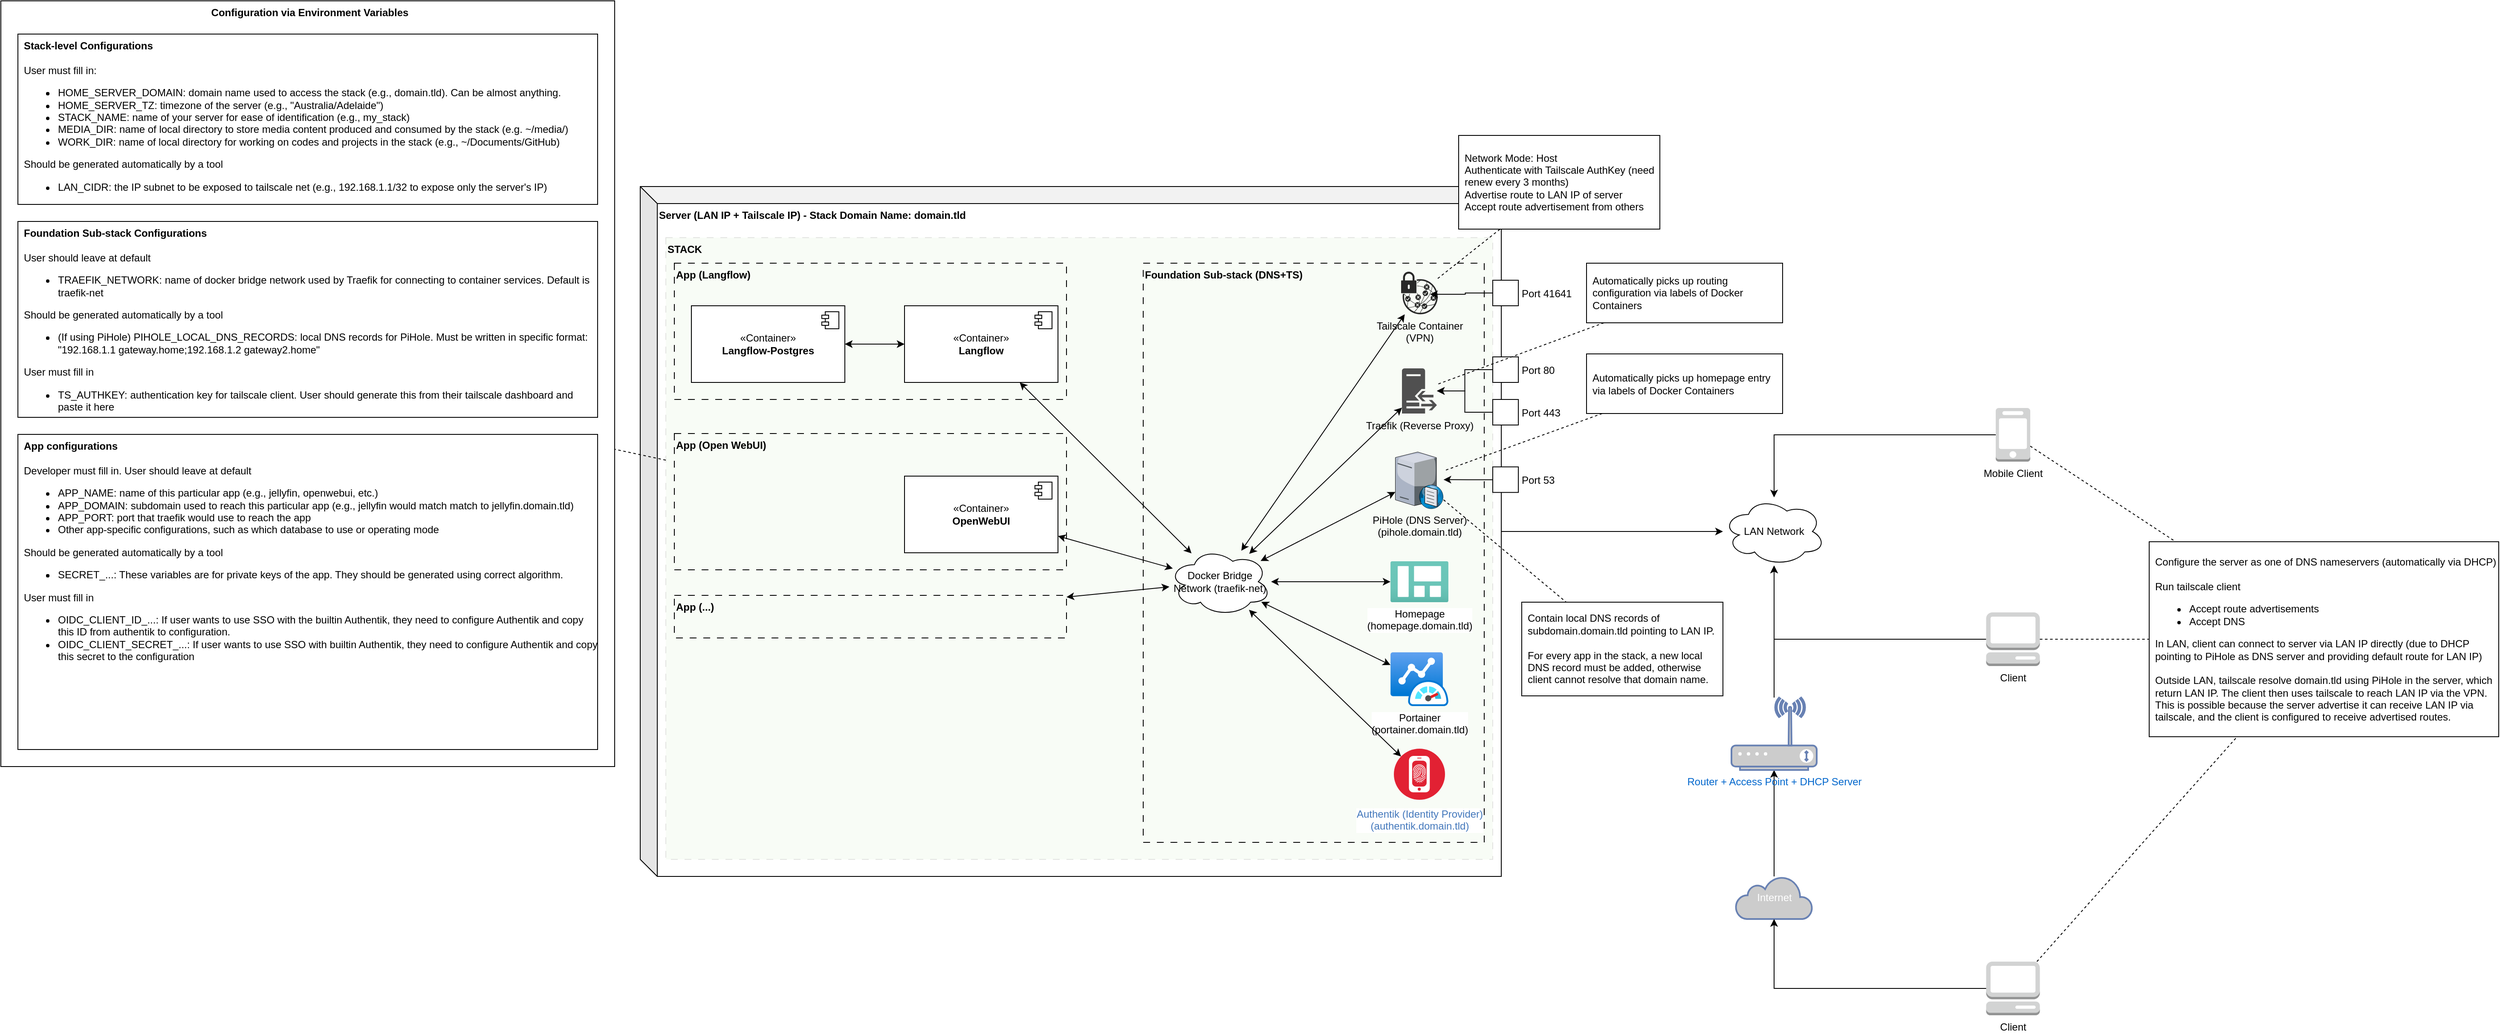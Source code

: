 <mxfile version="26.0.16">
  <diagram name="Page-1" id="C0D9yHqIFW8QUnZjU4gx">
    <mxGraphModel dx="3239" dy="2211" grid="1" gridSize="10" guides="1" tooltips="1" connect="1" arrows="1" fold="1" page="1" pageScale="1" pageWidth="827" pageHeight="1169" math="0" shadow="0">
      <root>
        <mxCell id="0" />
        <mxCell id="1" parent="0" />
        <mxCell id="xPfW20icJ5CtsJgAPqhM-4" value="&lt;b&gt;Server (LAN IP + Tailscale IP) - Stack Domain Name: domain.tld&lt;/b&gt;" style="shape=cube;whiteSpace=wrap;html=1;boundedLbl=1;backgroundOutline=1;darkOpacity=0.05;darkOpacity2=0.1;verticalAlign=top;labelPosition=center;verticalLabelPosition=middle;align=left;" vertex="1" parent="1">
          <mxGeometry x="-770" y="-400" width="1010" height="810" as="geometry" />
        </mxCell>
        <mxCell id="xPfW20icJ5CtsJgAPqhM-59" value="&lt;b&gt;STACK&lt;/b&gt;" style="rounded=0;whiteSpace=wrap;html=1;fillColor=#B9E0A5;dashed=1;dashPattern=8 8;align=left;verticalAlign=top;opacity=10;strokeWidth=1;" vertex="1" parent="1">
          <mxGeometry x="-740" y="-340" width="970" height="730" as="geometry" />
        </mxCell>
        <mxCell id="xPfW20icJ5CtsJgAPqhM-48" value="&lt;b&gt;App (Langflow)&lt;/b&gt;" style="rounded=0;whiteSpace=wrap;html=1;fillColor=none;dashed=1;dashPattern=8 8;align=left;verticalAlign=top;" vertex="1" parent="1">
          <mxGeometry x="-730" y="-310" width="460" height="160" as="geometry" />
        </mxCell>
        <mxCell id="xPfW20icJ5CtsJgAPqhM-37" value="&lt;b&gt;Foundation Sub-stack (DNS+TS)&lt;/b&gt;" style="rounded=0;whiteSpace=wrap;html=1;fillColor=none;dashed=1;dashPattern=8 8;align=left;verticalAlign=top;strokeWidth=1;" vertex="1" parent="1">
          <mxGeometry x="-180" y="-310" width="400" height="680" as="geometry" />
        </mxCell>
        <mxCell id="xPfW20icJ5CtsJgAPqhM-3" style="rounded=0;orthogonalLoop=1;jettySize=auto;html=1;" edge="1" parent="1" source="xPfW20icJ5CtsJgAPqhM-5" target="xPfW20icJ5CtsJgAPqhM-2">
          <mxGeometry relative="1" as="geometry">
            <mxPoint x="534" y="400" as="sourcePoint" />
          </mxGeometry>
        </mxCell>
        <mxCell id="xPfW20icJ5CtsJgAPqhM-7" style="edgeStyle=orthogonalEdgeStyle;rounded=0;orthogonalLoop=1;jettySize=auto;html=1;" edge="1" parent="1" source="xPfW20icJ5CtsJgAPqhM-2" target="xPfW20icJ5CtsJgAPqhM-6">
          <mxGeometry relative="1" as="geometry" />
        </mxCell>
        <mxCell id="xPfW20icJ5CtsJgAPqhM-2" value="Router + Access Point + DHCP Server" style="fontColor=#0066CC;verticalAlign=top;verticalLabelPosition=bottom;labelPosition=center;align=center;html=1;outlineConnect=0;fillColor=#CCCCCC;strokeColor=#6881B3;gradientColor=none;gradientDirection=north;strokeWidth=2;shape=mxgraph.networks.wireless_modem;" vertex="1" parent="1">
          <mxGeometry x="510" y="200" width="100" height="85" as="geometry" />
        </mxCell>
        <mxCell id="xPfW20icJ5CtsJgAPqhM-8" style="edgeStyle=orthogonalEdgeStyle;rounded=0;orthogonalLoop=1;jettySize=auto;html=1;" edge="1" parent="1" source="xPfW20icJ5CtsJgAPqhM-4" target="xPfW20icJ5CtsJgAPqhM-6">
          <mxGeometry relative="1" as="geometry" />
        </mxCell>
        <mxCell id="xPfW20icJ5CtsJgAPqhM-5" value="Internet" style="html=1;outlineConnect=0;fillColor=#CCCCCC;strokeColor=#6881B3;gradientColor=none;gradientDirection=north;strokeWidth=2;shape=mxgraph.networks.cloud;fontColor=#ffffff;" vertex="1" parent="1">
          <mxGeometry x="515" y="410" width="90" height="50" as="geometry" />
        </mxCell>
        <mxCell id="xPfW20icJ5CtsJgAPqhM-6" value="LAN Network" style="ellipse;shape=cloud;whiteSpace=wrap;html=1;" vertex="1" parent="1">
          <mxGeometry x="500" y="-35" width="120" height="80" as="geometry" />
        </mxCell>
        <mxCell id="xPfW20icJ5CtsJgAPqhM-12" style="edgeStyle=orthogonalEdgeStyle;rounded=0;orthogonalLoop=1;jettySize=auto;html=1;" edge="1" parent="1" source="xPfW20icJ5CtsJgAPqhM-9" target="xPfW20icJ5CtsJgAPqhM-6">
          <mxGeometry relative="1" as="geometry" />
        </mxCell>
        <mxCell id="xPfW20icJ5CtsJgAPqhM-9" value="Client" style="outlineConnect=0;dashed=0;verticalLabelPosition=bottom;verticalAlign=top;align=center;html=1;shape=mxgraph.aws3.management_console;fillColor=#D2D3D3;gradientColor=none;" vertex="1" parent="1">
          <mxGeometry x="808.75" y="100" width="63" height="63" as="geometry" />
        </mxCell>
        <mxCell id="xPfW20icJ5CtsJgAPqhM-11" style="edgeStyle=orthogonalEdgeStyle;rounded=0;orthogonalLoop=1;jettySize=auto;html=1;" edge="1" parent="1" source="xPfW20icJ5CtsJgAPqhM-10" target="xPfW20icJ5CtsJgAPqhM-6">
          <mxGeometry relative="1" as="geometry" />
        </mxCell>
        <mxCell id="xPfW20icJ5CtsJgAPqhM-10" value="Mobile Client" style="outlineConnect=0;dashed=0;verticalLabelPosition=bottom;verticalAlign=top;align=center;html=1;shape=mxgraph.aws3.mobile_client;fillColor=#D2D3D3;gradientColor=none;" vertex="1" parent="1">
          <mxGeometry x="820" y="-140" width="40.5" height="63" as="geometry" />
        </mxCell>
        <mxCell id="xPfW20icJ5CtsJgAPqhM-13" value="Docker Bridge Network (traefik-net)" style="ellipse;shape=cloud;whiteSpace=wrap;html=1;" vertex="1" parent="1">
          <mxGeometry x="-150" y="24" width="120" height="80" as="geometry" />
        </mxCell>
        <mxCell id="xPfW20icJ5CtsJgAPqhM-14" value="Traefik (Reverse Proxy)" style="sketch=0;pointerEvents=1;shadow=0;dashed=0;html=1;strokeColor=none;fillColor=#505050;labelPosition=center;verticalLabelPosition=bottom;verticalAlign=top;outlineConnect=0;align=center;shape=mxgraph.office.servers.reverse_proxy;" vertex="1" parent="1">
          <mxGeometry x="123.5" y="-186.5" width="41" height="53" as="geometry" />
        </mxCell>
        <mxCell id="xPfW20icJ5CtsJgAPqhM-15" value="PiHole &lt;span style=&quot;background-color: transparent; color: light-dark(rgb(0, 0, 0), rgb(255, 255, 255));&quot;&gt;(DNS Server)&lt;/span&gt;&lt;div&gt;&lt;span style=&quot;background-color: transparent; color: light-dark(rgb(0, 0, 0), rgb(255, 255, 255));&quot;&gt;(pihole.domain.tld)&lt;/span&gt;&lt;/div&gt;" style="verticalLabelPosition=bottom;sketch=0;aspect=fixed;html=1;verticalAlign=top;strokeColor=none;align=center;outlineConnect=0;shape=mxgraph.citrix.dns_server;" vertex="1" parent="1">
          <mxGeometry x="115.75" y="-90" width="56.5" height="68.32" as="geometry" />
        </mxCell>
        <mxCell id="xPfW20icJ5CtsJgAPqhM-24" style="edgeStyle=orthogonalEdgeStyle;rounded=0;orthogonalLoop=1;jettySize=auto;html=1;" edge="1" parent="1" source="xPfW20icJ5CtsJgAPqhM-16" target="xPfW20icJ5CtsJgAPqhM-14">
          <mxGeometry relative="1" as="geometry" />
        </mxCell>
        <mxCell id="xPfW20icJ5CtsJgAPqhM-16" value="Port 80" style="fontStyle=0;labelPosition=right;verticalLabelPosition=middle;align=left;verticalAlign=middle;spacingLeft=2;" vertex="1" parent="1">
          <mxGeometry x="230" y="-200" width="30" height="30" as="geometry" />
        </mxCell>
        <mxCell id="xPfW20icJ5CtsJgAPqhM-23" style="edgeStyle=orthogonalEdgeStyle;rounded=0;orthogonalLoop=1;jettySize=auto;html=1;" edge="1" parent="1" source="xPfW20icJ5CtsJgAPqhM-17" target="xPfW20icJ5CtsJgAPqhM-14">
          <mxGeometry relative="1" as="geometry" />
        </mxCell>
        <mxCell id="xPfW20icJ5CtsJgAPqhM-17" value="Port 443" style="fontStyle=0;labelPosition=right;verticalLabelPosition=middle;align=left;verticalAlign=middle;spacingLeft=2;" vertex="1" parent="1">
          <mxGeometry x="230" y="-150" width="30" height="30" as="geometry" />
        </mxCell>
        <mxCell id="xPfW20icJ5CtsJgAPqhM-25" style="edgeStyle=orthogonalEdgeStyle;rounded=0;orthogonalLoop=1;jettySize=auto;html=1;" edge="1" parent="1" source="xPfW20icJ5CtsJgAPqhM-18" target="xPfW20icJ5CtsJgAPqhM-15">
          <mxGeometry relative="1" as="geometry" />
        </mxCell>
        <mxCell id="xPfW20icJ5CtsJgAPqhM-18" value="Port 53" style="fontStyle=0;labelPosition=right;verticalLabelPosition=middle;align=left;verticalAlign=middle;spacingLeft=2;" vertex="1" parent="1">
          <mxGeometry x="230" y="-70.84" width="30" height="30" as="geometry" />
        </mxCell>
        <mxCell id="xPfW20icJ5CtsJgAPqhM-20" value="Port 41641" style="fontStyle=0;labelPosition=right;verticalLabelPosition=middle;align=left;verticalAlign=middle;spacingLeft=2;" vertex="1" parent="1">
          <mxGeometry x="230" y="-290" width="30" height="30" as="geometry" />
        </mxCell>
        <mxCell id="xPfW20icJ5CtsJgAPqhM-22" value="Tailscale Container&lt;div&gt;(VPN)&lt;/div&gt;" style="verticalLabelPosition=bottom;sketch=0;html=1;fillColor=#282828;strokeColor=none;verticalAlign=top;pointerEvents=1;align=center;shape=mxgraph.cisco_safe.security_icons.vpn;" vertex="1" parent="1">
          <mxGeometry x="122.5" y="-300" width="43" height="50" as="geometry" />
        </mxCell>
        <mxCell id="xPfW20icJ5CtsJgAPqhM-26" style="edgeStyle=orthogonalEdgeStyle;rounded=0;orthogonalLoop=1;jettySize=auto;html=1;entryX=0.791;entryY=0.53;entryDx=0;entryDy=0;entryPerimeter=0;" edge="1" parent="1" source="xPfW20icJ5CtsJgAPqhM-20" target="xPfW20icJ5CtsJgAPqhM-22">
          <mxGeometry relative="1" as="geometry" />
        </mxCell>
        <mxCell id="xPfW20icJ5CtsJgAPqhM-27" value="Homepage&lt;div&gt;(homepage.domain.tld)&lt;/div&gt;" style="image;aspect=fixed;html=1;points=[];align=center;fontSize=12;image=img/lib/azure2/general/Dashboard.svg;" vertex="1" parent="1">
          <mxGeometry x="110" y="40" width="68" height="48" as="geometry" />
        </mxCell>
        <mxCell id="xPfW20icJ5CtsJgAPqhM-28" value="Portainer&lt;br&gt;(portainer.domain.tld)" style="image;aspect=fixed;html=1;points=[];align=center;fontSize=12;image=img/lib/azure2/other/Azure_Monitor_Dashboard.svg;" vertex="1" parent="1">
          <mxGeometry x="110" y="146.8" width="68" height="63.2" as="geometry" />
        </mxCell>
        <mxCell id="xPfW20icJ5CtsJgAPqhM-29" value="Authentik (Identity Provider)&lt;br&gt;(authentik.domain.tld)" style="image;aspect=fixed;perimeter=ellipsePerimeter;html=1;align=center;shadow=0;dashed=0;fontColor=#4277BB;labelBackgroundColor=default;fontSize=12;spacingTop=3;image=img/lib/ibm/security/identity_provider.svg;" vertex="1" parent="1">
          <mxGeometry x="114" y="260" width="60" height="60" as="geometry" />
        </mxCell>
        <mxCell id="xPfW20icJ5CtsJgAPqhM-31" value="" style="endArrow=classic;startArrow=classic;html=1;rounded=0;" edge="1" parent="1" source="xPfW20icJ5CtsJgAPqhM-13" target="xPfW20icJ5CtsJgAPqhM-22">
          <mxGeometry width="50" height="50" relative="1" as="geometry">
            <mxPoint x="90" y="80" as="sourcePoint" />
            <mxPoint x="140" y="30" as="targetPoint" />
          </mxGeometry>
        </mxCell>
        <mxCell id="xPfW20icJ5CtsJgAPqhM-32" value="" style="endArrow=classic;startArrow=classic;html=1;rounded=0;" edge="1" parent="1" source="xPfW20icJ5CtsJgAPqhM-13" target="xPfW20icJ5CtsJgAPqhM-14">
          <mxGeometry width="50" height="50" relative="1" as="geometry">
            <mxPoint x="-45" y="-78" as="sourcePoint" />
            <mxPoint x="133" y="-245" as="targetPoint" />
          </mxGeometry>
        </mxCell>
        <mxCell id="xPfW20icJ5CtsJgAPqhM-33" value="" style="endArrow=classic;startArrow=classic;html=1;rounded=0;" edge="1" parent="1" source="xPfW20icJ5CtsJgAPqhM-13" target="xPfW20icJ5CtsJgAPqhM-15">
          <mxGeometry width="50" height="50" relative="1" as="geometry">
            <mxPoint x="-30" y="-68" as="sourcePoint" />
            <mxPoint x="134" y="-141" as="targetPoint" />
          </mxGeometry>
        </mxCell>
        <mxCell id="xPfW20icJ5CtsJgAPqhM-34" value="" style="endArrow=classic;startArrow=classic;html=1;rounded=0;" edge="1" parent="1" source="xPfW20icJ5CtsJgAPqhM-13" target="xPfW20icJ5CtsJgAPqhM-27">
          <mxGeometry width="50" height="50" relative="1" as="geometry">
            <mxPoint x="-20" y="-46" as="sourcePoint" />
            <mxPoint x="126" y="-46" as="targetPoint" />
          </mxGeometry>
        </mxCell>
        <mxCell id="xPfW20icJ5CtsJgAPqhM-35" value="" style="endArrow=classic;startArrow=classic;html=1;rounded=0;" edge="1" parent="1" source="xPfW20icJ5CtsJgAPqhM-13" target="xPfW20icJ5CtsJgAPqhM-28">
          <mxGeometry width="50" height="50" relative="1" as="geometry">
            <mxPoint x="-32" y="-22" as="sourcePoint" />
            <mxPoint x="120" y="57" as="targetPoint" />
          </mxGeometry>
        </mxCell>
        <mxCell id="xPfW20icJ5CtsJgAPqhM-36" value="" style="endArrow=classic;startArrow=classic;html=1;rounded=0;" edge="1" parent="1" source="xPfW20icJ5CtsJgAPqhM-13" target="xPfW20icJ5CtsJgAPqhM-29">
          <mxGeometry width="50" height="50" relative="1" as="geometry">
            <mxPoint x="-47" y="-13" as="sourcePoint" />
            <mxPoint x="122" y="157" as="targetPoint" />
          </mxGeometry>
        </mxCell>
        <mxCell id="xPfW20icJ5CtsJgAPqhM-43" value="«Container»&lt;br&gt;&lt;b&gt;Langflow&lt;/b&gt;" style="html=1;dropTarget=0;whiteSpace=wrap;" vertex="1" parent="1">
          <mxGeometry x="-460" y="-260" width="180" height="90" as="geometry" />
        </mxCell>
        <mxCell id="xPfW20icJ5CtsJgAPqhM-44" value="" style="shape=module;jettyWidth=8;jettyHeight=4;" vertex="1" parent="xPfW20icJ5CtsJgAPqhM-43">
          <mxGeometry x="1" width="20" height="20" relative="1" as="geometry">
            <mxPoint x="-27" y="7" as="offset" />
          </mxGeometry>
        </mxCell>
        <mxCell id="xPfW20icJ5CtsJgAPqhM-45" value="«Container»&lt;br&gt;&lt;b&gt;Langflow-Postgres&lt;/b&gt;" style="html=1;dropTarget=0;whiteSpace=wrap;" vertex="1" parent="1">
          <mxGeometry x="-710" y="-260" width="180" height="90" as="geometry" />
        </mxCell>
        <mxCell id="xPfW20icJ5CtsJgAPqhM-46" value="" style="shape=module;jettyWidth=8;jettyHeight=4;" vertex="1" parent="xPfW20icJ5CtsJgAPqhM-45">
          <mxGeometry x="1" width="20" height="20" relative="1" as="geometry">
            <mxPoint x="-27" y="7" as="offset" />
          </mxGeometry>
        </mxCell>
        <mxCell id="xPfW20icJ5CtsJgAPqhM-47" value="" style="endArrow=classic;startArrow=classic;html=1;rounded=0;" edge="1" parent="1" source="xPfW20icJ5CtsJgAPqhM-45" target="xPfW20icJ5CtsJgAPqhM-43">
          <mxGeometry width="50" height="50" relative="1" as="geometry">
            <mxPoint x="-205" y="-182" as="sourcePoint" />
            <mxPoint x="-13" y="-460" as="targetPoint" />
          </mxGeometry>
        </mxCell>
        <mxCell id="xPfW20icJ5CtsJgAPqhM-50" value="" style="endArrow=classic;startArrow=classic;html=1;rounded=0;" edge="1" parent="1" source="xPfW20icJ5CtsJgAPqhM-13" target="xPfW20icJ5CtsJgAPqhM-43">
          <mxGeometry width="50" height="50" relative="1" as="geometry">
            <mxPoint x="-55" y="38" as="sourcePoint" />
            <mxPoint x="137" y="-240" as="targetPoint" />
          </mxGeometry>
        </mxCell>
        <mxCell id="xPfW20icJ5CtsJgAPqhM-51" value="&lt;b&gt;App (Open WebUI)&lt;/b&gt;" style="rounded=0;whiteSpace=wrap;html=1;fillColor=none;dashed=1;dashPattern=8 8;align=left;verticalAlign=top;" vertex="1" parent="1">
          <mxGeometry x="-730" y="-110" width="460" height="160" as="geometry" />
        </mxCell>
        <mxCell id="xPfW20icJ5CtsJgAPqhM-52" value="«Container»&lt;br&gt;&lt;b&gt;OpenWebUI&lt;/b&gt;" style="html=1;dropTarget=0;whiteSpace=wrap;" vertex="1" parent="1">
          <mxGeometry x="-460" y="-60" width="180" height="90" as="geometry" />
        </mxCell>
        <mxCell id="xPfW20icJ5CtsJgAPqhM-53" value="" style="shape=module;jettyWidth=8;jettyHeight=4;" vertex="1" parent="xPfW20icJ5CtsJgAPqhM-52">
          <mxGeometry x="1" width="20" height="20" relative="1" as="geometry">
            <mxPoint x="-27" y="7" as="offset" />
          </mxGeometry>
        </mxCell>
        <mxCell id="xPfW20icJ5CtsJgAPqhM-56" value="" style="endArrow=classic;startArrow=classic;html=1;rounded=0;" edge="1" parent="1" source="xPfW20icJ5CtsJgAPqhM-13" target="xPfW20icJ5CtsJgAPqhM-52">
          <mxGeometry width="50" height="50" relative="1" as="geometry">
            <mxPoint x="-109" y="39" as="sourcePoint" />
            <mxPoint x="-273" y="-160" as="targetPoint" />
          </mxGeometry>
        </mxCell>
        <mxCell id="xPfW20icJ5CtsJgAPqhM-57" value="&lt;b&gt;App (...)&lt;/b&gt;" style="rounded=0;whiteSpace=wrap;html=1;fillColor=none;dashed=1;dashPattern=8 8;align=left;verticalAlign=top;" vertex="1" parent="1">
          <mxGeometry x="-730" y="80" width="460" height="50" as="geometry" />
        </mxCell>
        <mxCell id="xPfW20icJ5CtsJgAPqhM-58" value="" style="endArrow=classic;startArrow=classic;html=1;rounded=0;" edge="1" parent="1" source="xPfW20icJ5CtsJgAPqhM-13" target="xPfW20icJ5CtsJgAPqhM-57">
          <mxGeometry width="50" height="50" relative="1" as="geometry">
            <mxPoint x="-133" y="56" as="sourcePoint" />
            <mxPoint x="-220" y="26" as="targetPoint" />
          </mxGeometry>
        </mxCell>
        <mxCell id="xPfW20icJ5CtsJgAPqhM-61" value="Network Mode: Host&lt;div&gt;Authenticate with Tailscale AuthKey (need renew every 3 months)&lt;/div&gt;&lt;div&gt;Advertise route to LAN IP of server&lt;/div&gt;&lt;div&gt;Accept route advertisement from others&lt;/div&gt;" style="rounded=0;whiteSpace=wrap;html=1;align=left;spacingLeft=5;" vertex="1" parent="1">
          <mxGeometry x="190" y="-460" width="236" height="110" as="geometry" />
        </mxCell>
        <mxCell id="xPfW20icJ5CtsJgAPqhM-62" value="" style="endArrow=none;dashed=1;html=1;rounded=0;" edge="1" parent="1" source="xPfW20icJ5CtsJgAPqhM-22" target="xPfW20icJ5CtsJgAPqhM-61">
          <mxGeometry width="50" height="50" relative="1" as="geometry">
            <mxPoint x="-80" y="-110" as="sourcePoint" />
            <mxPoint x="-30" y="-160" as="targetPoint" />
          </mxGeometry>
        </mxCell>
        <mxCell id="xPfW20icJ5CtsJgAPqhM-63" value="Configure the server as one of DNS nameservers (automatically via DHCP)&lt;div&gt;&lt;br&gt;&lt;/div&gt;&lt;div&gt;Run tailscale client&lt;/div&gt;&lt;div&gt;&lt;ul&gt;&lt;li&gt;Accept route advertisements&lt;/li&gt;&lt;li&gt;Accept DNS&lt;/li&gt;&lt;/ul&gt;&lt;div&gt;In LAN, client can connect to server via LAN IP directly (due to DHCP pointing to PiHole as DNS server and providing default route for LAN IP)&lt;/div&gt;&lt;/div&gt;&lt;div&gt;&lt;br&gt;&lt;/div&gt;&lt;div&gt;Outside LAN, tailscale resolve domain.tld using PiHole in the server, which return LAN IP. The client then uses tailscale to reach LAN IP via the VPN. This is possible because the server advertise it can receive LAN IP via tailscale, and the client is configured to receive advertised routes.&lt;/div&gt;" style="rounded=0;whiteSpace=wrap;html=1;align=left;spacingLeft=5;" vertex="1" parent="1">
          <mxGeometry x="1000" y="17.04" width="410" height="228.92" as="geometry" />
        </mxCell>
        <mxCell id="xPfW20icJ5CtsJgAPqhM-64" value="" style="endArrow=none;dashed=1;html=1;rounded=0;" edge="1" parent="1" target="xPfW20icJ5CtsJgAPqhM-63" source="xPfW20icJ5CtsJgAPqhM-10">
          <mxGeometry width="50" height="50" relative="1" as="geometry">
            <mxPoint x="880" y="-133.5" as="sourcePoint" />
            <mxPoint x="684" y="-1.5" as="targetPoint" />
          </mxGeometry>
        </mxCell>
        <mxCell id="xPfW20icJ5CtsJgAPqhM-65" value="" style="endArrow=none;dashed=1;html=1;rounded=0;" edge="1" parent="1" source="xPfW20icJ5CtsJgAPqhM-9" target="xPfW20icJ5CtsJgAPqhM-63">
          <mxGeometry width="50" height="50" relative="1" as="geometry">
            <mxPoint x="871" y="-114" as="sourcePoint" />
            <mxPoint x="960" y="-181" as="targetPoint" />
          </mxGeometry>
        </mxCell>
        <mxCell id="xPfW20icJ5CtsJgAPqhM-66" value="Client" style="outlineConnect=0;dashed=0;verticalLabelPosition=bottom;verticalAlign=top;align=center;html=1;shape=mxgraph.aws3.management_console;fillColor=#D2D3D3;gradientColor=none;" vertex="1" parent="1">
          <mxGeometry x="808.75" y="510" width="63" height="63" as="geometry" />
        </mxCell>
        <mxCell id="xPfW20icJ5CtsJgAPqhM-67" style="edgeStyle=orthogonalEdgeStyle;rounded=0;orthogonalLoop=1;jettySize=auto;html=1;" edge="1" parent="1" source="xPfW20icJ5CtsJgAPqhM-66" target="xPfW20icJ5CtsJgAPqhM-5">
          <mxGeometry relative="1" as="geometry">
            <mxPoint x="819" y="141" as="sourcePoint" />
            <mxPoint x="570" y="55" as="targetPoint" />
          </mxGeometry>
        </mxCell>
        <mxCell id="xPfW20icJ5CtsJgAPqhM-69" value="" style="endArrow=none;dashed=1;html=1;rounded=0;" edge="1" parent="1" source="xPfW20icJ5CtsJgAPqhM-66" target="xPfW20icJ5CtsJgAPqhM-63">
          <mxGeometry width="50" height="50" relative="1" as="geometry">
            <mxPoint x="882" y="131" as="sourcePoint" />
            <mxPoint x="950" y="107" as="targetPoint" />
          </mxGeometry>
        </mxCell>
        <mxCell id="xPfW20icJ5CtsJgAPqhM-70" value="Contain local DNS records of subdomain.domain.tld pointing to LAN IP.&amp;nbsp;&lt;div&gt;&lt;br&gt;&lt;/div&gt;&lt;div&gt;For every app in the stack, a new local DNS record must be added, otherwise client cannot resolve that domain name.&lt;/div&gt;" style="rounded=0;whiteSpace=wrap;html=1;align=left;spacingLeft=5;" vertex="1" parent="1">
          <mxGeometry x="264" y="88" width="236" height="110" as="geometry" />
        </mxCell>
        <mxCell id="xPfW20icJ5CtsJgAPqhM-71" value="" style="endArrow=none;dashed=1;html=1;rounded=0;" edge="1" parent="1" source="xPfW20icJ5CtsJgAPqhM-15" target="xPfW20icJ5CtsJgAPqhM-70">
          <mxGeometry width="50" height="50" relative="1" as="geometry">
            <mxPoint x="176" y="-282" as="sourcePoint" />
            <mxPoint x="249" y="-340" as="targetPoint" />
          </mxGeometry>
        </mxCell>
        <mxCell id="xPfW20icJ5CtsJgAPqhM-72" value="&lt;b&gt;Configuration via Environment Variables&lt;/b&gt;" style="rounded=0;whiteSpace=wrap;html=1;align=center;spacingLeft=5;verticalAlign=top;" vertex="1" parent="1">
          <mxGeometry x="-1520" y="-618" width="720" height="899" as="geometry" />
        </mxCell>
        <mxCell id="xPfW20icJ5CtsJgAPqhM-73" value="Automatically picks up routing configuration via labels of Docker Containers" style="rounded=0;whiteSpace=wrap;html=1;align=left;spacingLeft=5;" vertex="1" parent="1">
          <mxGeometry x="340" y="-310" width="230" height="70" as="geometry" />
        </mxCell>
        <mxCell id="xPfW20icJ5CtsJgAPqhM-74" value="" style="endArrow=none;dashed=1;html=1;rounded=0;" edge="1" parent="1" source="xPfW20icJ5CtsJgAPqhM-73" target="xPfW20icJ5CtsJgAPqhM-14">
          <mxGeometry width="50" height="50" relative="1" as="geometry">
            <mxPoint x="182" y="-22" as="sourcePoint" />
            <mxPoint x="326" y="98" as="targetPoint" />
          </mxGeometry>
        </mxCell>
        <mxCell id="xPfW20icJ5CtsJgAPqhM-75" value="Automatically picks up homepage entry via labels of Docker Containers" style="rounded=0;whiteSpace=wrap;html=1;align=left;spacingLeft=5;" vertex="1" parent="1">
          <mxGeometry x="340" y="-203.5" width="230" height="70" as="geometry" />
        </mxCell>
        <mxCell id="xPfW20icJ5CtsJgAPqhM-76" value="" style="endArrow=none;dashed=1;html=1;rounded=0;" edge="1" parent="1" source="xPfW20icJ5CtsJgAPqhM-75" target="xPfW20icJ5CtsJgAPqhM-15">
          <mxGeometry width="50" height="50" relative="1" as="geometry">
            <mxPoint x="370" y="-230" as="sourcePoint" />
            <mxPoint x="175" y="-158" as="targetPoint" />
          </mxGeometry>
        </mxCell>
        <mxCell id="xPfW20icJ5CtsJgAPqhM-77" value="&lt;div style=&quot;&quot;&gt;&lt;span style=&quot;background-color: transparent; color: light-dark(rgb(0, 0, 0), rgb(255, 255, 255));&quot;&gt;&lt;b&gt;Stack-level Configurations&lt;/b&gt;&lt;/span&gt;&lt;/div&gt;&lt;div style=&quot;&quot;&gt;&lt;span style=&quot;background-color: transparent; color: light-dark(rgb(0, 0, 0), rgb(255, 255, 255));&quot;&gt;&lt;br&gt;&lt;/span&gt;&lt;/div&gt;&lt;div style=&quot;&quot;&gt;&lt;span style=&quot;background-color: transparent; color: light-dark(rgb(0, 0, 0), rgb(255, 255, 255));&quot;&gt;User must fill in:&lt;/span&gt;&lt;/div&gt;&lt;div style=&quot;&quot;&gt;&lt;ul&gt;&lt;li style=&quot;&quot;&gt;&lt;li style=&quot;&quot;&gt;HOME_SERVER_DOMAIN: domain name used to access the stack (e.g., domain.tld). Can be almost anything.&lt;/li&gt;&lt;li style=&quot;&quot;&gt;HOME_SERVER_TZ: timezone of the server (e.g., &quot;Australia/Adelaide&quot;)&lt;/li&gt;&lt;li style=&quot;&quot;&gt;STACK_NAME: name of your server for ease of identification (e.g., my_stack)&lt;/li&gt;&lt;li style=&quot;&quot;&gt;MEDIA_DIR: name of local directory to store media content produced and consumed by the stack (e.g. ~/media/)&lt;/li&gt;&lt;li style=&quot;&quot;&gt;WORK_DIR: name of local directory for working on codes and projects in the stack (e.g., ~/Documents/GitHub)&lt;/li&gt;&lt;/li&gt;&lt;/ul&gt;Should be generated automatically by a tool&lt;/div&gt;&lt;div style=&quot;&quot;&gt;&lt;ul&gt;&lt;li&gt;LAN_CIDR: the IP subnet to be exposed to tailscale net (e.g., 192.168.1.1/32 to expose only the server&#39;s IP)&lt;/li&gt;&lt;/ul&gt;&lt;/div&gt;" style="rounded=0;whiteSpace=wrap;html=1;align=left;spacingLeft=5;verticalAlign=top;" vertex="1" parent="1">
          <mxGeometry x="-1500" y="-579" width="680" height="200" as="geometry" />
        </mxCell>
        <mxCell id="xPfW20icJ5CtsJgAPqhM-78" value="&lt;div style=&quot;&quot;&gt;&lt;span style=&quot;background-color: transparent; color: light-dark(rgb(0, 0, 0), rgb(255, 255, 255));&quot;&gt;&lt;b&gt;Foundation Sub-stack Configurations&lt;/b&gt;&lt;/span&gt;&lt;/div&gt;&lt;div style=&quot;&quot;&gt;&lt;span style=&quot;background-color: transparent; color: light-dark(rgb(0, 0, 0), rgb(255, 255, 255));&quot;&gt;&lt;br&gt;&lt;/span&gt;&lt;/div&gt;&lt;div style=&quot;&quot;&gt;&lt;span style=&quot;background-color: transparent; color: light-dark(rgb(0, 0, 0), rgb(255, 255, 255));&quot;&gt;User should leave at default&lt;/span&gt;&lt;/div&gt;&lt;div style=&quot;&quot;&gt;&lt;ul&gt;&lt;li&gt;TRAEFIK_NETWORK: name of docker bridge network used by Traefik for connecting to container services. Default is traefik-net&lt;/li&gt;&lt;/ul&gt;&lt;div&gt;Should be generated automatically by a tool&lt;/div&gt;&lt;div&gt;&lt;ul&gt;&lt;li&gt;&lt;li&gt;(If using PiHole) PIHOLE_LOCAL_DNS_RECORDS: local DNS records for PiHole. Must be written in specific format: &quot;192.168.1.1 gateway.home;192.168.1.2 gateway2.home&quot;&lt;/li&gt;&lt;/li&gt;&lt;/ul&gt;User must fill in&lt;/div&gt;&lt;div&gt;&lt;ul&gt;&lt;li&gt;TS_AUTHKEY: authentication key for tailscale client. User should generate this from their tailscale dashboard and paste it here&lt;/li&gt;&lt;/ul&gt;&lt;/div&gt;&lt;/div&gt;" style="rounded=0;whiteSpace=wrap;html=1;align=left;spacingLeft=5;verticalAlign=top;" vertex="1" parent="1">
          <mxGeometry x="-1500" y="-359" width="680" height="230" as="geometry" />
        </mxCell>
        <mxCell id="xPfW20icJ5CtsJgAPqhM-79" value="&lt;div style=&quot;&quot;&gt;&lt;span style=&quot;background-color: transparent; color: light-dark(rgb(0, 0, 0), rgb(255, 255, 255));&quot;&gt;&lt;b&gt;App configurations&lt;/b&gt;&lt;/span&gt;&lt;/div&gt;&lt;div style=&quot;&quot;&gt;&lt;span style=&quot;background-color: transparent; color: light-dark(rgb(0, 0, 0), rgb(255, 255, 255));&quot;&gt;&lt;br&gt;&lt;/span&gt;&lt;/div&gt;&lt;div style=&quot;&quot;&gt;&lt;span style=&quot;background-color: transparent; color: light-dark(rgb(0, 0, 0), rgb(255, 255, 255));&quot;&gt;Developer must fill in. User should leave at default&lt;/span&gt;&lt;/div&gt;&lt;div style=&quot;&quot;&gt;&lt;ul&gt;&lt;li&gt;APP_NAME: name of this particular app (e.g., jellyfin, openwebui, etc.)&lt;/li&gt;&lt;li&gt;APP_DOMAIN: subdomain used to reach this particular app (e.g., jellyfin would match match to jellyfin.domain.tld)&lt;/li&gt;&lt;li&gt;APP_PORT: port that traefik would use to reach the app&lt;/li&gt;&lt;li&gt;Other app-specific configurations, such as which database to use or operating mode&lt;/li&gt;&lt;/ul&gt;&lt;div&gt;Should be generated automatically by a tool&lt;/div&gt;&lt;div&gt;&lt;ul&gt;&lt;li&gt;&lt;li&gt;SECRET_...: These variables are for private keys of the app. They should be generated using correct algorithm.&lt;/li&gt;&lt;/li&gt;&lt;/ul&gt;User must fill in&lt;/div&gt;&lt;div&gt;&lt;ul&gt;&lt;li&gt;OIDC_CLIENT_ID_...: If user wants to use SSO with the builtin Authentik, they need to configure Authentik and copy this ID from authentik to configuration.&lt;/li&gt;&lt;li&gt;OIDC_CLIENT_SECRET_...: If user wants to use SSO with builtin Authentik, they need to configure Authentik and copy this secret to the configuration&lt;/li&gt;&lt;/ul&gt;&lt;/div&gt;&lt;/div&gt;" style="rounded=0;whiteSpace=wrap;html=1;align=left;spacingLeft=5;verticalAlign=top;" vertex="1" parent="1">
          <mxGeometry x="-1500" y="-109" width="680" height="370" as="geometry" />
        </mxCell>
        <mxCell id="xPfW20icJ5CtsJgAPqhM-80" value="" style="endArrow=none;dashed=1;html=1;rounded=0;" edge="1" parent="1" source="xPfW20icJ5CtsJgAPqhM-59" target="xPfW20icJ5CtsJgAPqhM-72">
          <mxGeometry width="50" height="50" relative="1" as="geometry">
            <mxPoint x="175" y="-282" as="sourcePoint" />
            <mxPoint x="249" y="-340" as="targetPoint" />
          </mxGeometry>
        </mxCell>
      </root>
    </mxGraphModel>
  </diagram>
</mxfile>
